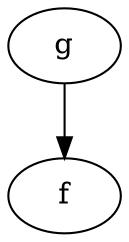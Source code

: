 # Executado assim: ./output2dot.sh 
# https://graphviz.org/doc/info/lang.html
digraph {
  x562ebf8f83b0 -> x562ebf8f84a0
  x562ebf8f84a0 [label="f"]
  x562ebf8f83b0 [label="g"]
}
